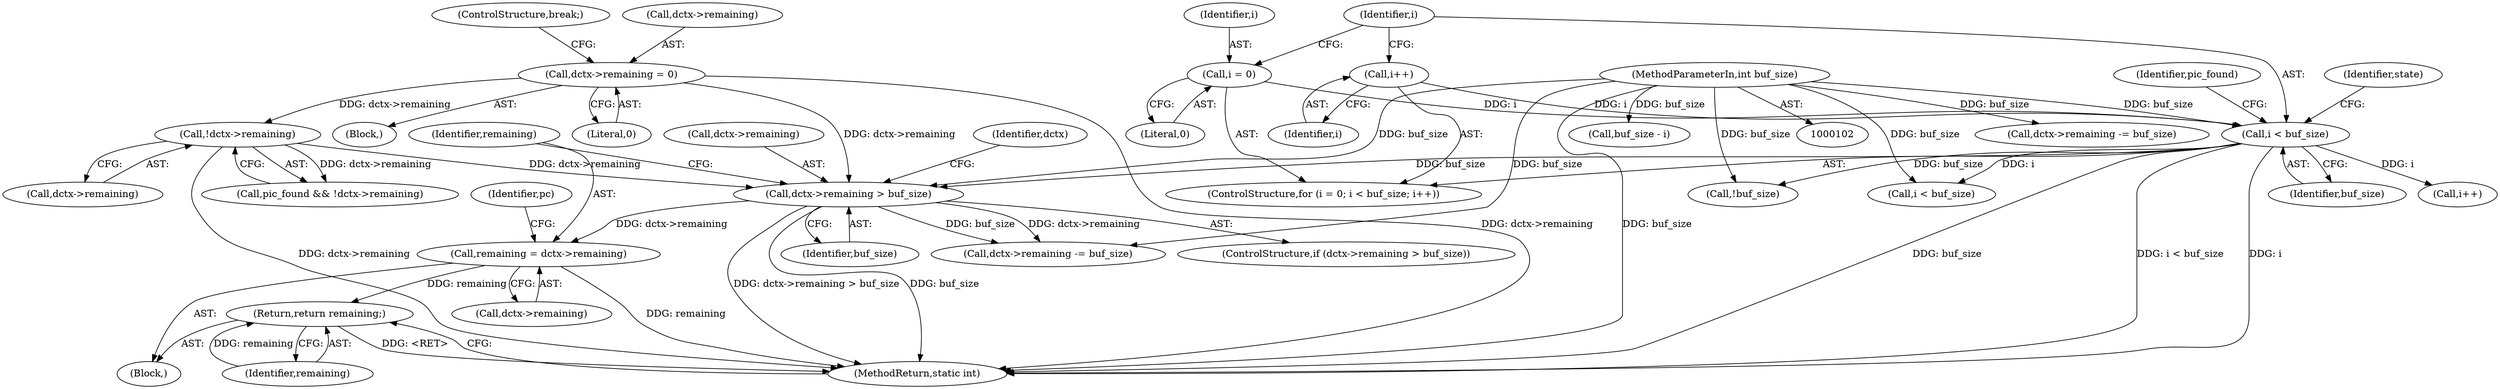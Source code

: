digraph "0_FFmpeg_31c1c0b46a7021802c3d1d18039fca30dba5a14e@API" {
"1000394" [label="(Call,remaining = dctx->remaining)"];
"1000380" [label="(Call,dctx->remaining > buf_size)"];
"1000188" [label="(Call,dctx->remaining = 0)"];
"1000197" [label="(Call,!dctx->remaining)"];
"1000150" [label="(Call,i < buf_size)"];
"1000147" [label="(Call,i = 0)"];
"1000153" [label="(Call,i++)"];
"1000105" [label="(MethodParameterIn,int buf_size)"];
"1000430" [label="(Return,return remaining;)"];
"1000150" [label="(Call,i < buf_size)"];
"1000149" [label="(Literal,0)"];
"1000151" [label="(Identifier,i)"];
"1000147" [label="(Call,i = 0)"];
"1000146" [label="(ControlStructure,for (i = 0; i < buf_size; i++))"];
"1000430" [label="(Return,return remaining;)"];
"1000193" [label="(ControlStructure,break;)"];
"1000394" [label="(Call,remaining = dctx->remaining)"];
"1000153" [label="(Call,i++)"];
"1000198" [label="(Call,dctx->remaining)"];
"1000401" [label="(Identifier,pc)"];
"1000208" [label="(Call,i < buf_size)"];
"1000165" [label="(Block,)"];
"1000197" [label="(Call,!dctx->remaining)"];
"1000370" [label="(Call,dctx->remaining -= buf_size)"];
"1000152" [label="(Identifier,buf_size)"];
"1000189" [label="(Call,dctx->remaining)"];
"1000380" [label="(Call,dctx->remaining > buf_size)"];
"1000192" [label="(Literal,0)"];
"1000195" [label="(Call,pic_found && !dctx->remaining)"];
"1000396" [label="(Call,dctx->remaining)"];
"1000392" [label="(Block,)"];
"1000157" [label="(Identifier,state)"];
"1000105" [label="(MethodParameterIn,int buf_size)"];
"1000388" [label="(Identifier,dctx)"];
"1000431" [label="(Identifier,remaining)"];
"1000395" [label="(Identifier,remaining)"];
"1000166" [label="(Call,i++)"];
"1000188" [label="(Call,dctx->remaining = 0)"];
"1000454" [label="(MethodReturn,static int)"];
"1000379" [label="(ControlStructure,if (dctx->remaining > buf_size))"];
"1000384" [label="(Identifier,buf_size)"];
"1000148" [label="(Identifier,i)"];
"1000381" [label="(Call,dctx->remaining)"];
"1000314" [label="(Call,buf_size - i)"];
"1000386" [label="(Call,dctx->remaining -= buf_size)"];
"1000154" [label="(Identifier,i)"];
"1000203" [label="(Call,!buf_size)"];
"1000196" [label="(Identifier,pic_found)"];
"1000394" -> "1000392"  [label="AST: "];
"1000394" -> "1000396"  [label="CFG: "];
"1000395" -> "1000394"  [label="AST: "];
"1000396" -> "1000394"  [label="AST: "];
"1000401" -> "1000394"  [label="CFG: "];
"1000394" -> "1000454"  [label="DDG: remaining"];
"1000380" -> "1000394"  [label="DDG: dctx->remaining"];
"1000394" -> "1000430"  [label="DDG: remaining"];
"1000380" -> "1000379"  [label="AST: "];
"1000380" -> "1000384"  [label="CFG: "];
"1000381" -> "1000380"  [label="AST: "];
"1000384" -> "1000380"  [label="AST: "];
"1000388" -> "1000380"  [label="CFG: "];
"1000395" -> "1000380"  [label="CFG: "];
"1000380" -> "1000454"  [label="DDG: buf_size"];
"1000380" -> "1000454"  [label="DDG: dctx->remaining > buf_size"];
"1000188" -> "1000380"  [label="DDG: dctx->remaining"];
"1000197" -> "1000380"  [label="DDG: dctx->remaining"];
"1000150" -> "1000380"  [label="DDG: buf_size"];
"1000105" -> "1000380"  [label="DDG: buf_size"];
"1000380" -> "1000386"  [label="DDG: buf_size"];
"1000380" -> "1000386"  [label="DDG: dctx->remaining"];
"1000188" -> "1000165"  [label="AST: "];
"1000188" -> "1000192"  [label="CFG: "];
"1000189" -> "1000188"  [label="AST: "];
"1000192" -> "1000188"  [label="AST: "];
"1000193" -> "1000188"  [label="CFG: "];
"1000188" -> "1000454"  [label="DDG: dctx->remaining"];
"1000188" -> "1000197"  [label="DDG: dctx->remaining"];
"1000197" -> "1000195"  [label="AST: "];
"1000197" -> "1000198"  [label="CFG: "];
"1000198" -> "1000197"  [label="AST: "];
"1000195" -> "1000197"  [label="CFG: "];
"1000197" -> "1000454"  [label="DDG: dctx->remaining"];
"1000197" -> "1000195"  [label="DDG: dctx->remaining"];
"1000150" -> "1000146"  [label="AST: "];
"1000150" -> "1000152"  [label="CFG: "];
"1000151" -> "1000150"  [label="AST: "];
"1000152" -> "1000150"  [label="AST: "];
"1000157" -> "1000150"  [label="CFG: "];
"1000196" -> "1000150"  [label="CFG: "];
"1000150" -> "1000454"  [label="DDG: i"];
"1000150" -> "1000454"  [label="DDG: buf_size"];
"1000150" -> "1000454"  [label="DDG: i < buf_size"];
"1000147" -> "1000150"  [label="DDG: i"];
"1000153" -> "1000150"  [label="DDG: i"];
"1000105" -> "1000150"  [label="DDG: buf_size"];
"1000150" -> "1000166"  [label="DDG: i"];
"1000150" -> "1000203"  [label="DDG: buf_size"];
"1000150" -> "1000208"  [label="DDG: i"];
"1000147" -> "1000146"  [label="AST: "];
"1000147" -> "1000149"  [label="CFG: "];
"1000148" -> "1000147"  [label="AST: "];
"1000149" -> "1000147"  [label="AST: "];
"1000151" -> "1000147"  [label="CFG: "];
"1000153" -> "1000146"  [label="AST: "];
"1000153" -> "1000154"  [label="CFG: "];
"1000154" -> "1000153"  [label="AST: "];
"1000151" -> "1000153"  [label="CFG: "];
"1000105" -> "1000102"  [label="AST: "];
"1000105" -> "1000454"  [label="DDG: buf_size"];
"1000105" -> "1000203"  [label="DDG: buf_size"];
"1000105" -> "1000208"  [label="DDG: buf_size"];
"1000105" -> "1000314"  [label="DDG: buf_size"];
"1000105" -> "1000370"  [label="DDG: buf_size"];
"1000105" -> "1000386"  [label="DDG: buf_size"];
"1000430" -> "1000392"  [label="AST: "];
"1000430" -> "1000431"  [label="CFG: "];
"1000431" -> "1000430"  [label="AST: "];
"1000454" -> "1000430"  [label="CFG: "];
"1000430" -> "1000454"  [label="DDG: <RET>"];
"1000431" -> "1000430"  [label="DDG: remaining"];
}

